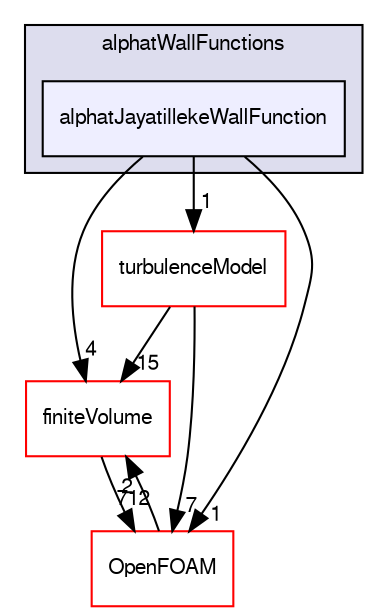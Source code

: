digraph "src/turbulenceModels/incompressible/RAS/derivedFvPatchFields/wallFunctions/alphatWallFunctions/alphatJayatillekeWallFunction" {
  bgcolor=transparent;
  compound=true
  node [ fontsize="10", fontname="FreeSans"];
  edge [ labelfontsize="10", labelfontname="FreeSans"];
  subgraph clusterdir_3a275f3c15a4752fcbf49ff03b63c7e8 {
    graph [ bgcolor="#ddddee", pencolor="black", label="alphatWallFunctions" fontname="FreeSans", fontsize="10", URL="dir_3a275f3c15a4752fcbf49ff03b63c7e8.html"]
  dir_55fb35f85140c1cb9d55a60fe5a28549 [shape=box, label="alphatJayatillekeWallFunction", style="filled", fillcolor="#eeeeff", pencolor="black", URL="dir_55fb35f85140c1cb9d55a60fe5a28549.html"];
  }
  dir_9bd15774b555cf7259a6fa18f99fe99b [shape=box label="finiteVolume" color="red" URL="dir_9bd15774b555cf7259a6fa18f99fe99b.html"];
  dir_e925f7b23c72cb9afcc935be7ce496fe [shape=box label="turbulenceModel" color="red" URL="dir_e925f7b23c72cb9afcc935be7ce496fe.html"];
  dir_c5473ff19b20e6ec4dfe5c310b3778a8 [shape=box label="OpenFOAM" color="red" URL="dir_c5473ff19b20e6ec4dfe5c310b3778a8.html"];
  dir_9bd15774b555cf7259a6fa18f99fe99b->dir_c5473ff19b20e6ec4dfe5c310b3778a8 [headlabel="712", labeldistance=1.5 headhref="dir_000749_001732.html"];
  dir_e925f7b23c72cb9afcc935be7ce496fe->dir_9bd15774b555cf7259a6fa18f99fe99b [headlabel="15", labeldistance=1.5 headhref="dir_000605_000749.html"];
  dir_e925f7b23c72cb9afcc935be7ce496fe->dir_c5473ff19b20e6ec4dfe5c310b3778a8 [headlabel="7", labeldistance=1.5 headhref="dir_000605_001732.html"];
  dir_c5473ff19b20e6ec4dfe5c310b3778a8->dir_9bd15774b555cf7259a6fa18f99fe99b [headlabel="2", labeldistance=1.5 headhref="dir_001732_000749.html"];
  dir_55fb35f85140c1cb9d55a60fe5a28549->dir_9bd15774b555cf7259a6fa18f99fe99b [headlabel="4", labeldistance=1.5 headhref="dir_002879_000749.html"];
  dir_55fb35f85140c1cb9d55a60fe5a28549->dir_e925f7b23c72cb9afcc935be7ce496fe [headlabel="1", labeldistance=1.5 headhref="dir_002879_000605.html"];
  dir_55fb35f85140c1cb9d55a60fe5a28549->dir_c5473ff19b20e6ec4dfe5c310b3778a8 [headlabel="1", labeldistance=1.5 headhref="dir_002879_001732.html"];
}
